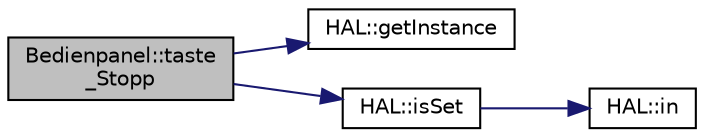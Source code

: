 digraph "Bedienpanel::taste_Stopp"
{
  edge [fontname="Helvetica",fontsize="10",labelfontname="Helvetica",labelfontsize="10"];
  node [fontname="Helvetica",fontsize="10",shape=record];
  rankdir="LR";
  Node1 [label="Bedienpanel::taste\l_Stopp",height=0.2,width=0.4,color="black", fillcolor="grey75", style="filled" fontcolor="black"];
  Node1 -> Node2 [color="midnightblue",fontsize="10",style="solid",fontname="Helvetica"];
  Node2 [label="HAL::getInstance",height=0.2,width=0.4,color="black", fillcolor="white", style="filled",URL="$class_h_a_l.html#a16c6da333746b6c43268051a96ed8eae"];
  Node1 -> Node3 [color="midnightblue",fontsize="10",style="solid",fontname="Helvetica"];
  Node3 [label="HAL::isSet",height=0.2,width=0.4,color="black", fillcolor="white", style="filled",URL="$class_h_a_l.html#a18077f070cc378fff4a13d1a799385c5"];
  Node3 -> Node4 [color="midnightblue",fontsize="10",style="solid",fontname="Helvetica"];
  Node4 [label="HAL::in",height=0.2,width=0.4,color="black", fillcolor="white", style="filled",URL="$class_h_a_l.html#ac8f92254b23b94d7b424cdcaccc9981a"];
}
